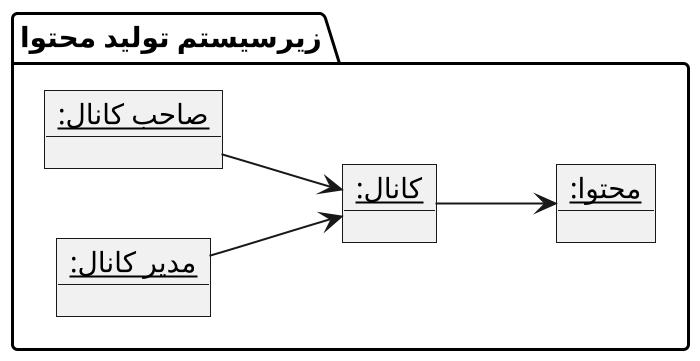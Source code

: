 @startuml create_content

scale 2
left to right direction
skinparam DefaultFontName B Nazanin

package "زیرسیستم تولید محتوا" {
    object "__صاحب کانال:__" as owner
    object "__مدیر کانال:__" as manager
    object "__کانال:__" as chanel
    object "__محتوا:__" as content

    owner --> chanel
    manager --> chanel
    chanel --> content
}

@enduml